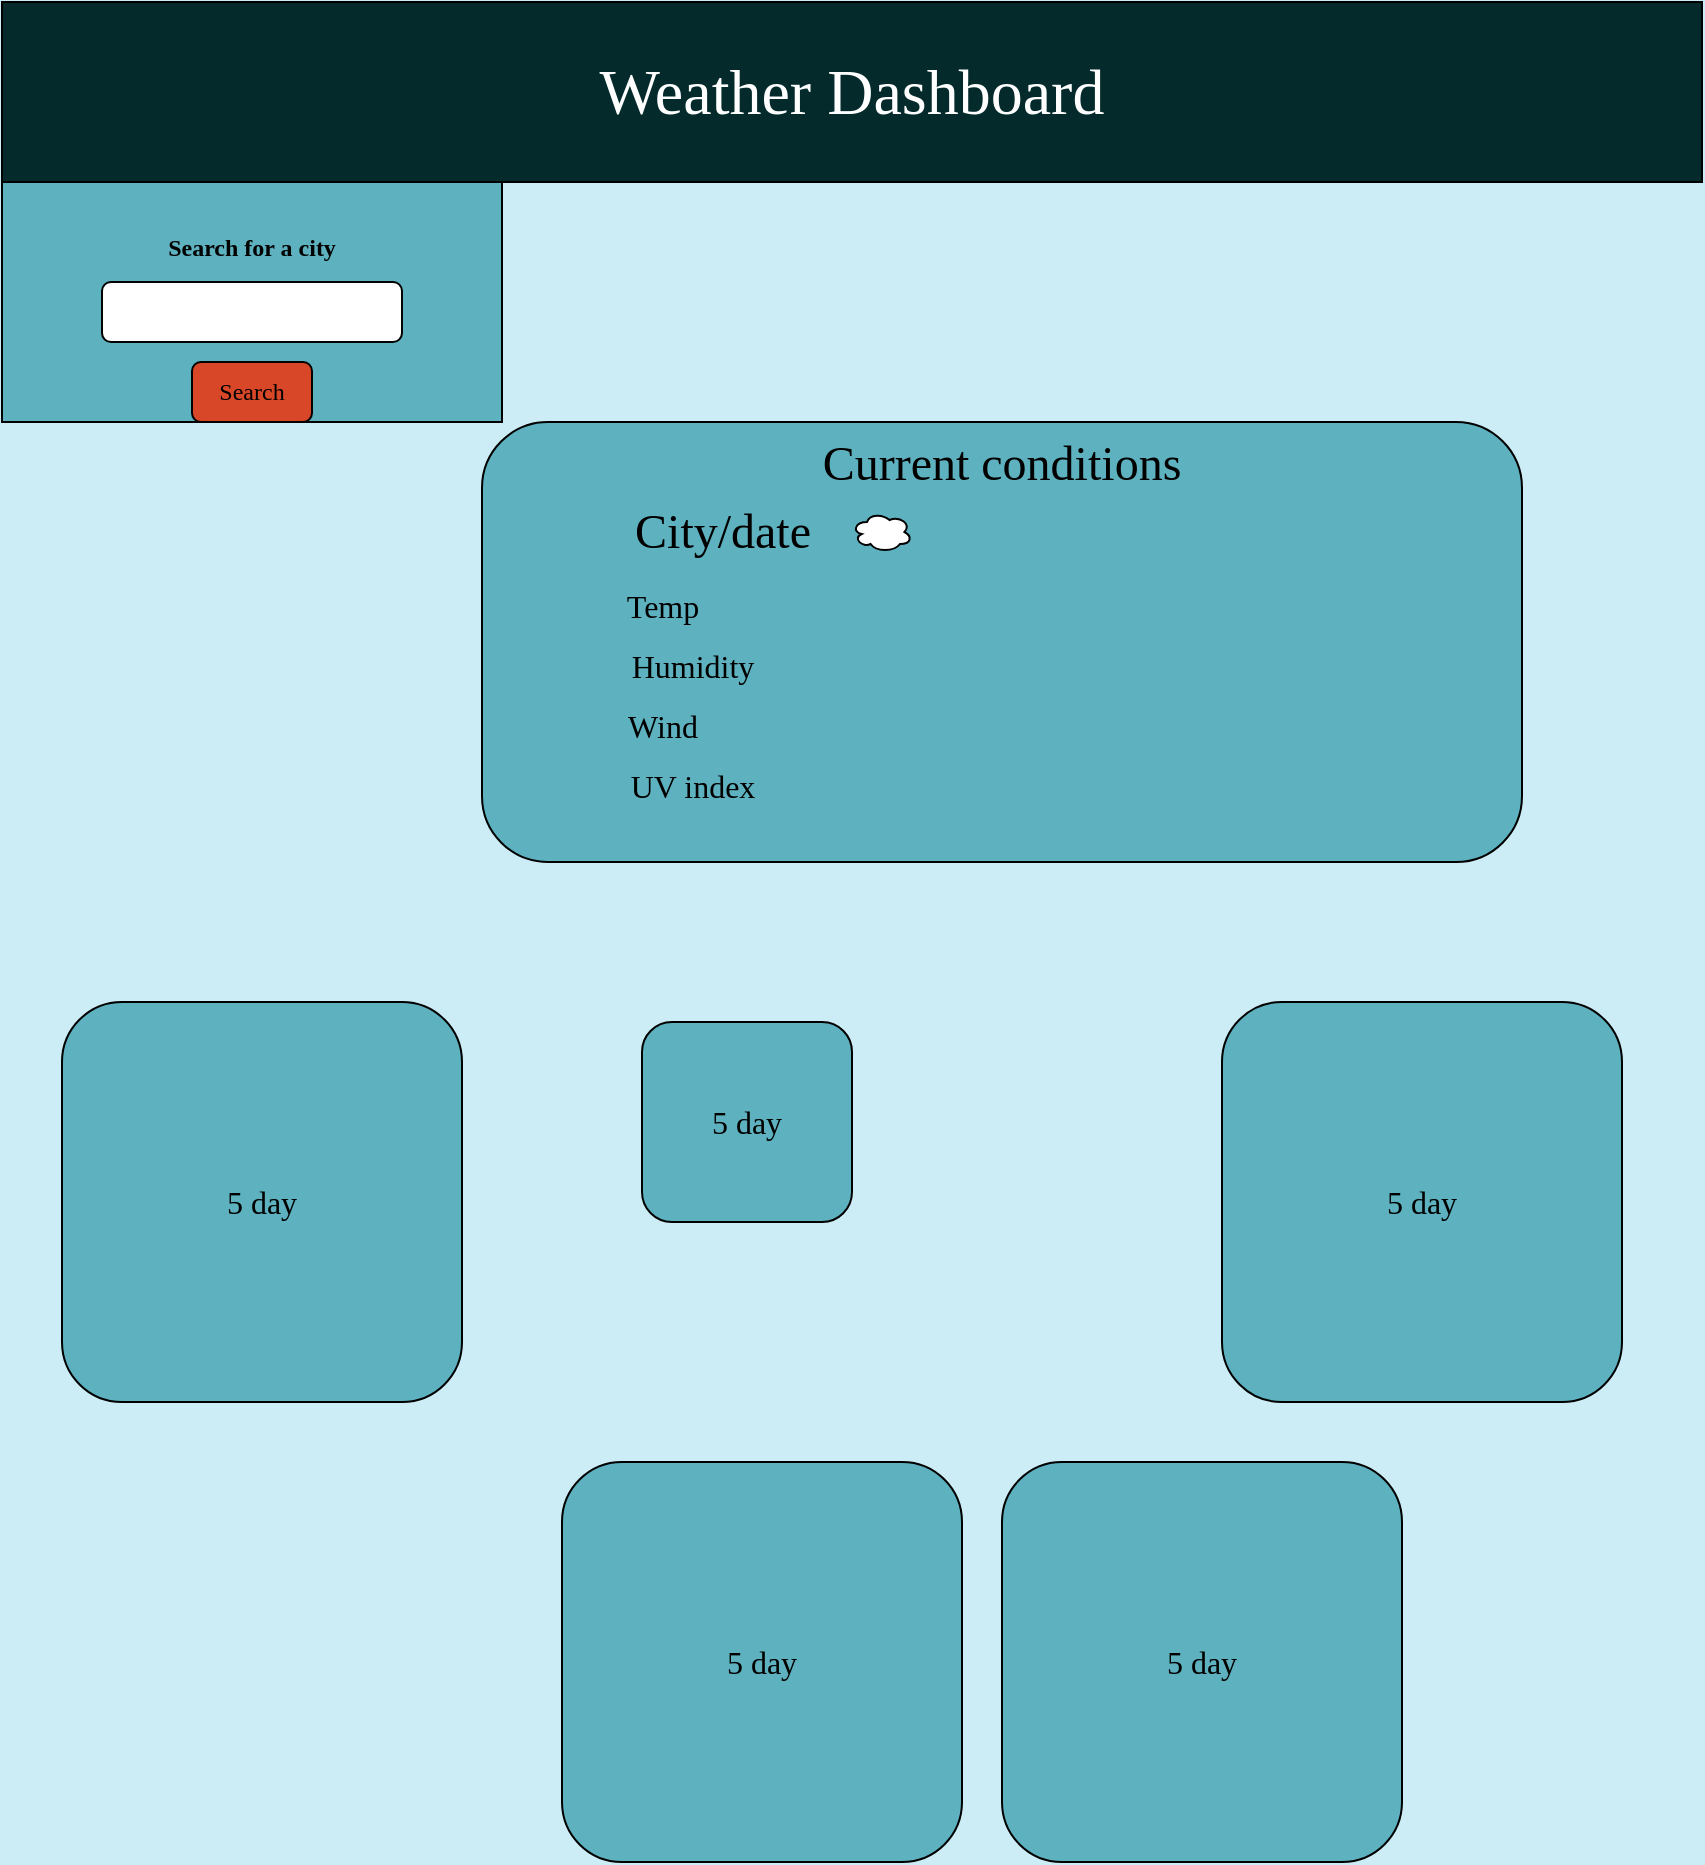 <mxfile version="18.1.1" type="device"><diagram id="fugv9QvtDDbIX0AELn_c" name="Page-1"><mxGraphModel dx="2062" dy="1154" grid="1" gridSize="10" guides="1" tooltips="1" connect="1" arrows="1" fold="1" page="1" pageScale="1" pageWidth="850" pageHeight="1100" background="#cdedf6" math="0" shadow="0"><root><mxCell id="0"/><mxCell id="1" parent="0"/><mxCell id="qmWLQEpmULm-3uEycZzg-1" value="Weather Dashboard" style="rounded=0;whiteSpace=wrap;html=1;fillColor=#042a2b;fontColor=#ffff;fontSize=32;fontFamily=Verdana;" parent="1" vertex="1"><mxGeometry width="850" height="90" as="geometry"/></mxCell><mxCell id="qmWLQEpmULm-3uEycZzg-3" value="&lt;font style=&quot;font-size: 12px;&quot;&gt;Search for a city&lt;/font&gt;" style="rounded=0;whiteSpace=wrap;html=1;labelBackgroundColor=#5eb1bf;fontFamily=Verdana;fontSize=32;fontColor=#000000;fillColor=#5EB1BF;verticalAlign=top;fontStyle=1" parent="1" vertex="1"><mxGeometry y="90" width="250" height="120" as="geometry"/></mxCell><mxCell id="qmWLQEpmULm-3uEycZzg-4" value="" style="rounded=1;whiteSpace=wrap;html=1;labelBackgroundColor=#5eb1bf;fontFamily=Verdana;fontSize=32;fontColor=#ffff;fillColor=#FFFFFF;" parent="1" vertex="1"><mxGeometry x="50" y="140" width="150" height="30" as="geometry"/></mxCell><mxCell id="qmWLQEpmULm-3uEycZzg-6" value="&lt;span style=&quot;&quot;&gt;Search&lt;/span&gt;" style="rounded=1;whiteSpace=wrap;html=1;labelBackgroundColor=#D84727;fontFamily=Verdana;fontSize=12;fontColor=#000000;fillColor=#d84727;" parent="1" vertex="1"><mxGeometry x="95" y="180" width="60" height="30" as="geometry"/></mxCell><mxCell id="qmWLQEpmULm-3uEycZzg-9" value="&lt;font style=&quot;font-size: 24px;&quot;&gt;Current conditions&lt;/font&gt;" style="rounded=1;whiteSpace=wrap;html=1;labelBackgroundColor=#5EB1BF;fontFamily=Verdana;fontSize=12;fillColor=#5EB1BF;verticalAlign=top;" parent="1" vertex="1"><mxGeometry x="240" y="210" width="520" height="220" as="geometry"/></mxCell><mxCell id="qmWLQEpmULm-3uEycZzg-10" value="City/date" style="text;html=1;resizable=0;autosize=1;align=center;verticalAlign=middle;points=[];fillColor=none;strokeColor=none;rounded=0;labelBackgroundColor=#5EB1BF;fontFamily=Verdana;fontSize=24;fontColor=#000000;" parent="1" vertex="1"><mxGeometry x="295" y="250" width="130" height="30" as="geometry"/></mxCell><mxCell id="qmWLQEpmULm-3uEycZzg-11" value="&lt;font style=&quot;font-size: 16px;&quot;&gt;Temp&lt;/font&gt;" style="text;html=1;resizable=0;autosize=1;align=center;verticalAlign=middle;points=[];fillColor=none;strokeColor=none;rounded=0;labelBackgroundColor=#5EB1BF;fontFamily=Verdana;fontSize=24;fontColor=#000000;" parent="1" vertex="1"><mxGeometry x="300" y="280" width="60" height="40" as="geometry"/></mxCell><mxCell id="qmWLQEpmULm-3uEycZzg-12" value="&lt;font style=&quot;font-size: 16px;&quot;&gt;Humidity&lt;/font&gt;" style="text;html=1;resizable=0;autosize=1;align=center;verticalAlign=middle;points=[];fillColor=none;strokeColor=none;rounded=0;labelBackgroundColor=#5EB1BF;fontFamily=Verdana;fontSize=24;fontColor=#000000;" parent="1" vertex="1"><mxGeometry x="300" y="310" width="90" height="40" as="geometry"/></mxCell><mxCell id="qmWLQEpmULm-3uEycZzg-13" value="&lt;font style=&quot;font-size: 16px;&quot;&gt;Wind&lt;/font&gt;" style="text;html=1;resizable=0;autosize=1;align=center;verticalAlign=middle;points=[];fillColor=none;strokeColor=none;rounded=0;labelBackgroundColor=#5EB1BF;fontFamily=Verdana;fontSize=24;fontColor=#000000;" parent="1" vertex="1"><mxGeometry x="300" y="340" width="60" height="40" as="geometry"/></mxCell><mxCell id="qmWLQEpmULm-3uEycZzg-14" value="&lt;font style=&quot;font-size: 16px;&quot;&gt;UV index&lt;/font&gt;" style="text;html=1;resizable=0;autosize=1;align=center;verticalAlign=middle;points=[];fillColor=none;strokeColor=none;rounded=0;labelBackgroundColor=#5EB1BF;fontFamily=Verdana;fontSize=24;fontColor=#000000;" parent="1" vertex="1"><mxGeometry x="300" y="370" width="90" height="40" as="geometry"/></mxCell><mxCell id="qmWLQEpmULm-3uEycZzg-15" value="" style="ellipse;shape=cloud;whiteSpace=wrap;html=1;labelBackgroundColor=#5EB1BF;fontFamily=Verdana;fontSize=16;fontColor=#000000;fillColor=#FFFFFF;" parent="1" vertex="1"><mxGeometry x="425" y="255" width="30" height="20" as="geometry"/></mxCell><mxCell id="qmWLQEpmULm-3uEycZzg-18" value="5 day" style="rounded=1;whiteSpace=wrap;html=1;labelBackgroundColor=#5EB1BF;fontFamily=Verdana;fontSize=16;fontColor=#000000;fillColor=#5EB1BF;" parent="1" vertex="1"><mxGeometry x="30" y="500" width="200" height="200" as="geometry"/></mxCell><mxCell id="qmWLQEpmULm-3uEycZzg-19" value="5 day" style="rounded=1;whiteSpace=wrap;html=1;labelBackgroundColor=#5EB1BF;fontFamily=Verdana;fontSize=16;fontColor=#000000;fillColor=#5EB1BF;" parent="1" vertex="1"><mxGeometry x="280" y="730" width="200" height="200" as="geometry"/></mxCell><mxCell id="qmWLQEpmULm-3uEycZzg-20" value="5 day" style="rounded=1;whiteSpace=wrap;html=1;labelBackgroundColor=#5EB1BF;fontFamily=Verdana;fontSize=16;fontColor=#000000;fillColor=#5EB1BF;" parent="1" vertex="1"><mxGeometry x="500" y="730" width="200" height="200" as="geometry"/></mxCell><mxCell id="qmWLQEpmULm-3uEycZzg-21" value="5 day" style="rounded=1;whiteSpace=wrap;html=1;labelBackgroundColor=#5EB1BF;fontFamily=Verdana;fontSize=16;fontColor=#000000;fillColor=#5EB1BF;" parent="1" vertex="1"><mxGeometry x="320" y="510" width="105" height="100" as="geometry"/></mxCell><mxCell id="qmWLQEpmULm-3uEycZzg-22" value="5 day" style="rounded=1;whiteSpace=wrap;html=1;labelBackgroundColor=#5EB1BF;fontFamily=Verdana;fontSize=16;fontColor=#000000;fillColor=#5EB1BF;" parent="1" vertex="1"><mxGeometry x="610" y="500" width="200" height="200" as="geometry"/></mxCell></root></mxGraphModel></diagram></mxfile>